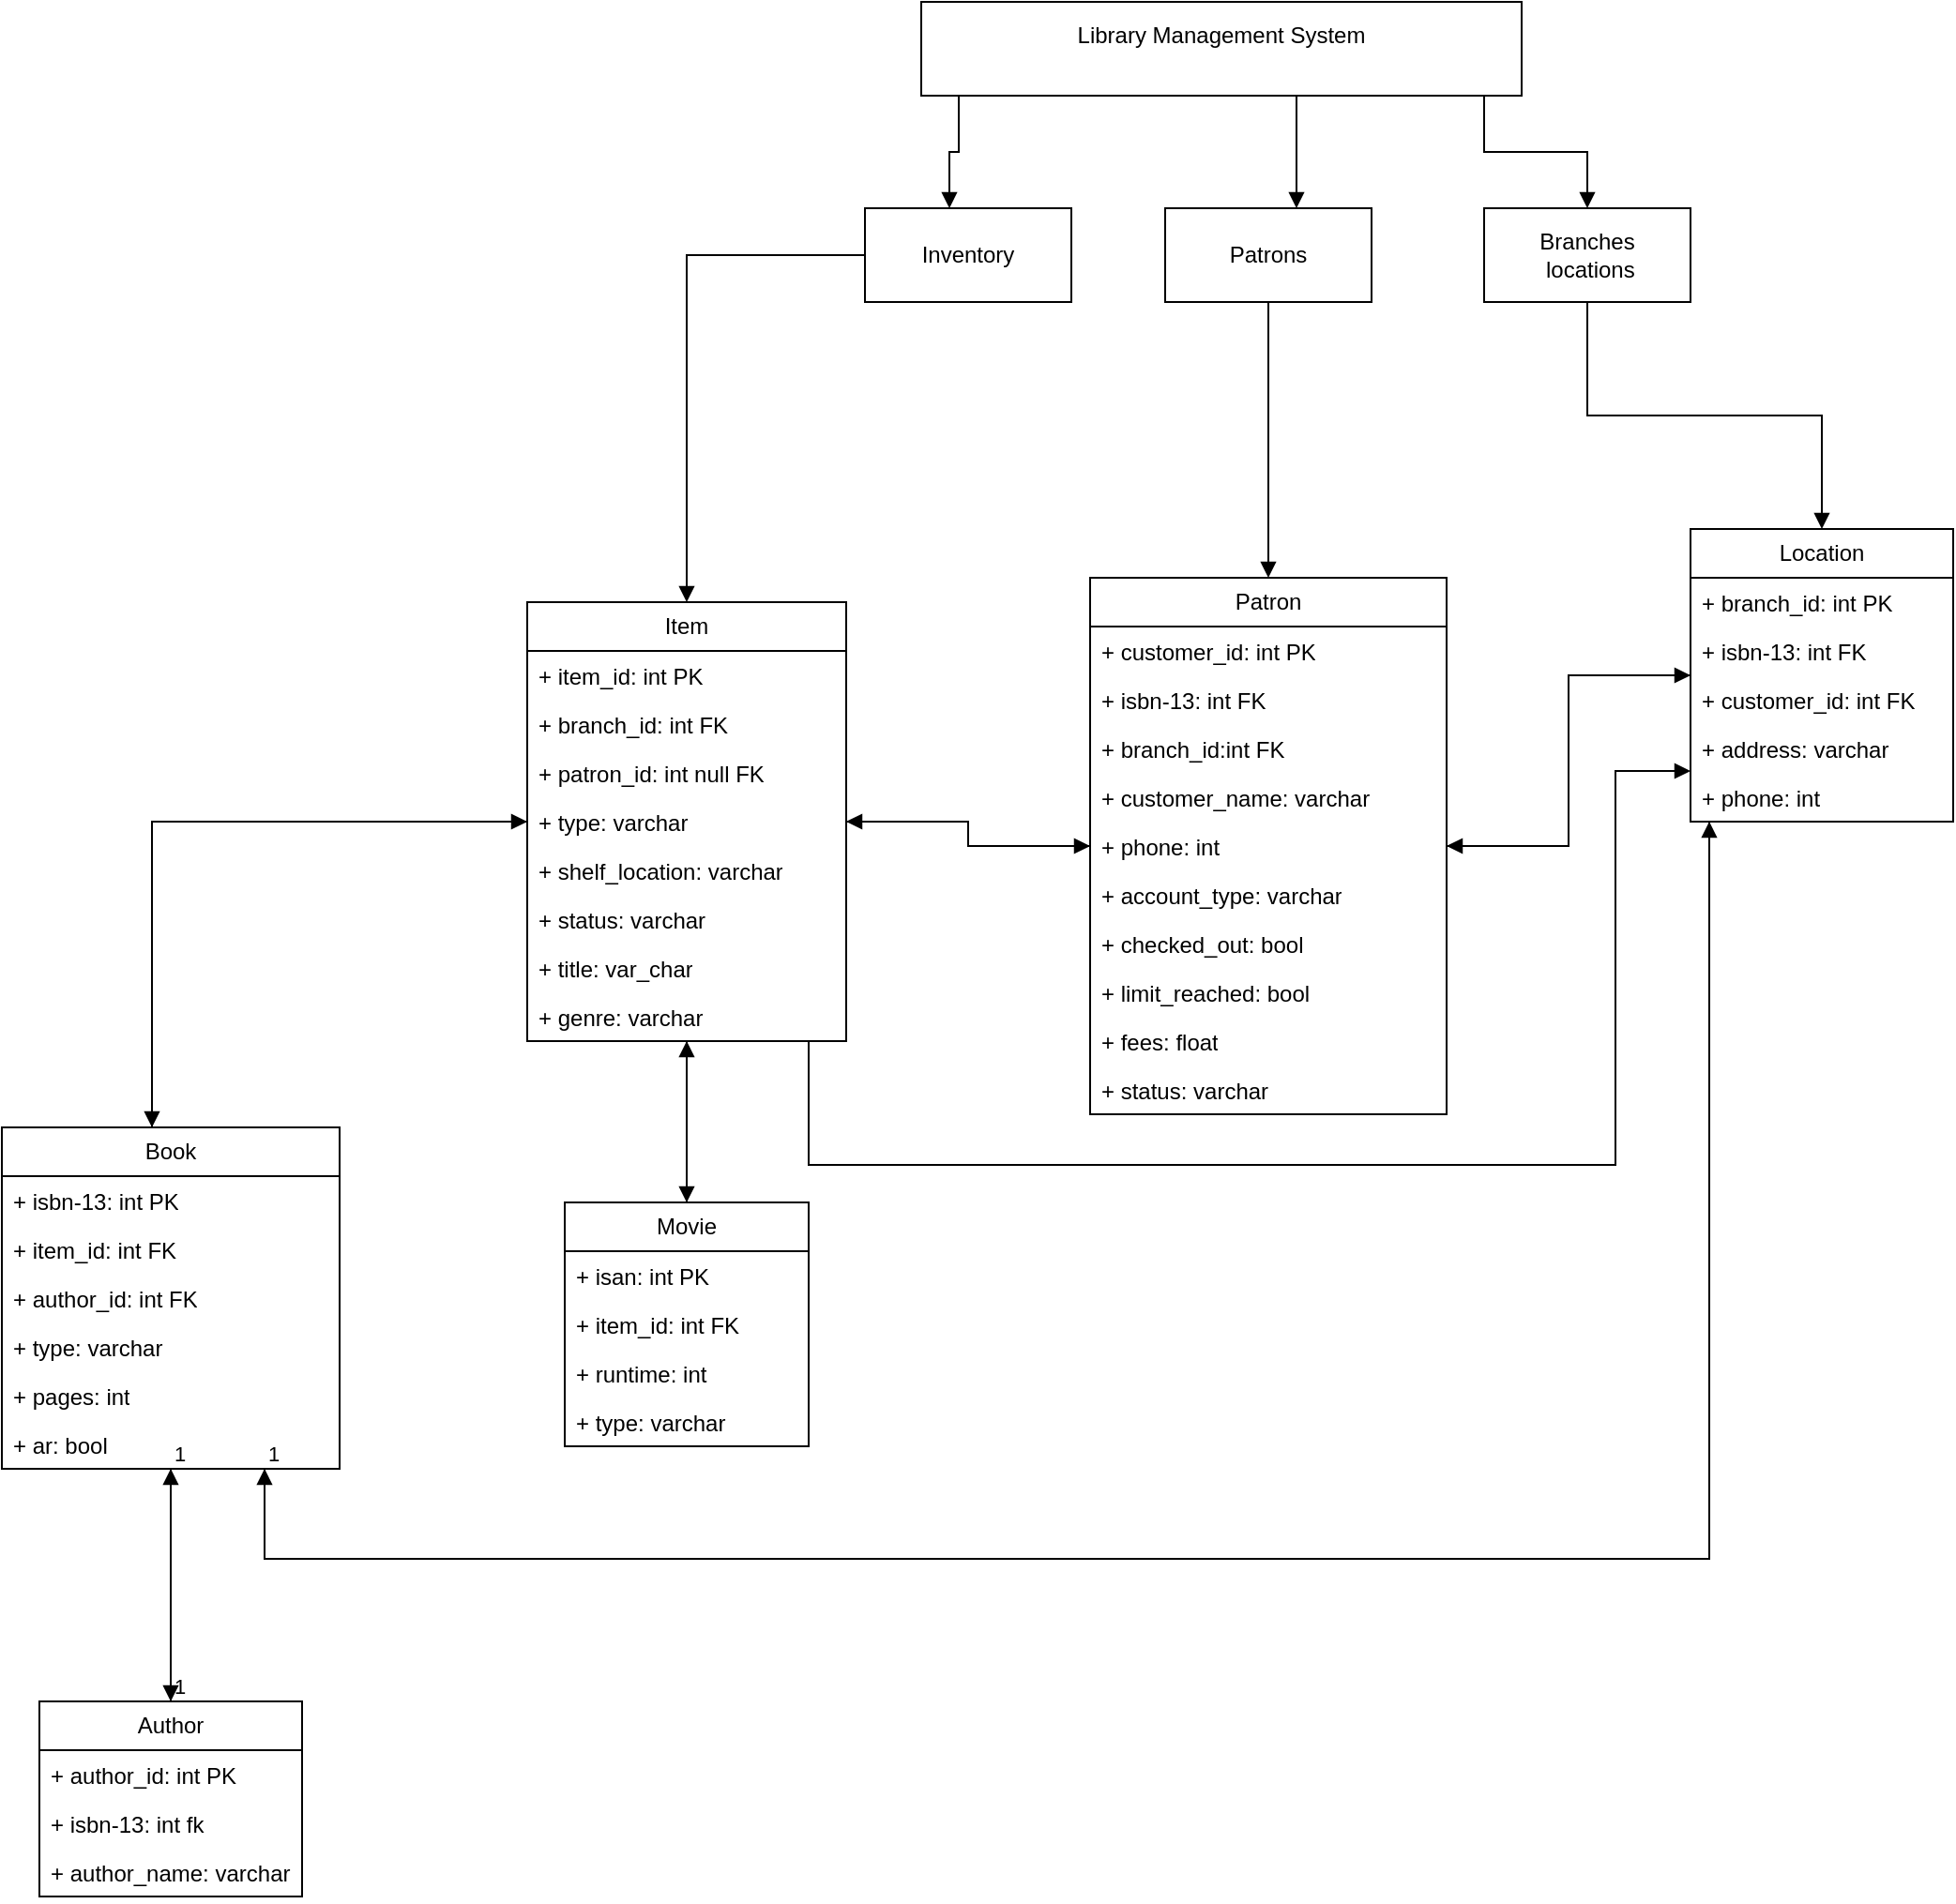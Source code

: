 <mxfile version="22.1.0" type="github">
  <diagram name="Page-1" id="hMO4qb0cswFvM7uDLJSF">
    <mxGraphModel dx="2284" dy="754" grid="1" gridSize="10" guides="1" tooltips="1" connect="1" arrows="1" fold="1" page="1" pageScale="1" pageWidth="850" pageHeight="1100" math="0" shadow="0">
      <root>
        <mxCell id="0" />
        <mxCell id="1" parent="0" />
        <mxCell id="Tta4W55mp46hSaF8Encr-2" value="&lt;div&gt;Library Management System&lt;/div&gt;&lt;div&gt;&lt;br&gt;&lt;/div&gt;" style="html=1;whiteSpace=wrap;" parent="1" vertex="1">
          <mxGeometry x="230" y="90" width="320" height="50" as="geometry" />
        </mxCell>
        <mxCell id="Tta4W55mp46hSaF8Encr-3" value="&lt;div&gt;Inventory&lt;/div&gt;" style="html=1;whiteSpace=wrap;" parent="1" vertex="1">
          <mxGeometry x="200" y="200" width="110" height="50" as="geometry" />
        </mxCell>
        <mxCell id="Tta4W55mp46hSaF8Encr-4" value="&lt;div&gt;Patrons&lt;/div&gt;" style="html=1;whiteSpace=wrap;" parent="1" vertex="1">
          <mxGeometry x="360" y="200" width="110" height="50" as="geometry" />
        </mxCell>
        <mxCell id="Tta4W55mp46hSaF8Encr-5" value="&lt;div&gt;Branches&lt;br&gt;&lt;/div&gt;&lt;div&gt;&amp;nbsp;locations&lt;/div&gt;" style="html=1;whiteSpace=wrap;" parent="1" vertex="1">
          <mxGeometry x="530" y="200" width="110" height="50" as="geometry" />
        </mxCell>
        <mxCell id="Tta4W55mp46hSaF8Encr-12" value="Book" style="swimlane;fontStyle=0;childLayout=stackLayout;horizontal=1;startSize=26;fillColor=none;horizontalStack=0;resizeParent=1;resizeParentMax=0;resizeLast=0;collapsible=1;marginBottom=0;whiteSpace=wrap;html=1;" parent="1" vertex="1">
          <mxGeometry x="-260" y="690" width="180" height="182" as="geometry" />
        </mxCell>
        <mxCell id="Tta4W55mp46hSaF8Encr-13" value="+ isbn-13: int PK" style="text;strokeColor=none;fillColor=none;align=left;verticalAlign=top;spacingLeft=4;spacingRight=4;overflow=hidden;rotatable=0;points=[[0,0.5],[1,0.5]];portConstraint=eastwest;whiteSpace=wrap;html=1;" parent="Tta4W55mp46hSaF8Encr-12" vertex="1">
          <mxGeometry y="26" width="180" height="26" as="geometry" />
        </mxCell>
        <mxCell id="Tta4W55mp46hSaF8Encr-83" value="+ item_id: int FK" style="text;strokeColor=none;fillColor=none;align=left;verticalAlign=top;spacingLeft=4;spacingRight=4;overflow=hidden;rotatable=0;points=[[0,0.5],[1,0.5]];portConstraint=eastwest;whiteSpace=wrap;html=1;" parent="Tta4W55mp46hSaF8Encr-12" vertex="1">
          <mxGeometry y="52" width="180" height="26" as="geometry" />
        </mxCell>
        <mxCell id="Tta4W55mp46hSaF8Encr-14" value="+ author_id: int FK" style="text;strokeColor=none;fillColor=none;align=left;verticalAlign=top;spacingLeft=4;spacingRight=4;overflow=hidden;rotatable=0;points=[[0,0.5],[1,0.5]];portConstraint=eastwest;whiteSpace=wrap;html=1;" parent="Tta4W55mp46hSaF8Encr-12" vertex="1">
          <mxGeometry y="78" width="180" height="26" as="geometry" />
        </mxCell>
        <mxCell id="Tta4W55mp46hSaF8Encr-73" value="+ type: varchar" style="text;strokeColor=none;fillColor=none;align=left;verticalAlign=top;spacingLeft=4;spacingRight=4;overflow=hidden;rotatable=0;points=[[0,0.5],[1,0.5]];portConstraint=eastwest;whiteSpace=wrap;html=1;" parent="Tta4W55mp46hSaF8Encr-12" vertex="1">
          <mxGeometry y="104" width="180" height="26" as="geometry" />
        </mxCell>
        <mxCell id="Tta4W55mp46hSaF8Encr-75" value="+ pages: int" style="text;strokeColor=none;fillColor=none;align=left;verticalAlign=top;spacingLeft=4;spacingRight=4;overflow=hidden;rotatable=0;points=[[0,0.5],[1,0.5]];portConstraint=eastwest;whiteSpace=wrap;html=1;" parent="Tta4W55mp46hSaF8Encr-12" vertex="1">
          <mxGeometry y="130" width="180" height="26" as="geometry" />
        </mxCell>
        <mxCell id="Tta4W55mp46hSaF8Encr-76" value="+ ar: bool" style="text;strokeColor=none;fillColor=none;align=left;verticalAlign=top;spacingLeft=4;spacingRight=4;overflow=hidden;rotatable=0;points=[[0,0.5],[1,0.5]];portConstraint=eastwest;whiteSpace=wrap;html=1;" parent="Tta4W55mp46hSaF8Encr-12" vertex="1">
          <mxGeometry y="156" width="180" height="26" as="geometry" />
        </mxCell>
        <mxCell id="Tta4W55mp46hSaF8Encr-18" value="Author" style="swimlane;fontStyle=0;childLayout=stackLayout;horizontal=1;startSize=26;fillColor=none;horizontalStack=0;resizeParent=1;resizeParentMax=0;resizeLast=0;collapsible=1;marginBottom=0;whiteSpace=wrap;html=1;" parent="1" vertex="1">
          <mxGeometry x="-240" y="996" width="140" height="104" as="geometry" />
        </mxCell>
        <mxCell id="Tta4W55mp46hSaF8Encr-19" value="+ author_id: int PK" style="text;strokeColor=none;fillColor=none;align=left;verticalAlign=top;spacingLeft=4;spacingRight=4;overflow=hidden;rotatable=0;points=[[0,0.5],[1,0.5]];portConstraint=eastwest;whiteSpace=wrap;html=1;" parent="Tta4W55mp46hSaF8Encr-18" vertex="1">
          <mxGeometry y="26" width="140" height="26" as="geometry" />
        </mxCell>
        <mxCell id="Tta4W55mp46hSaF8Encr-21" value="+ isbn-13: int fk" style="text;strokeColor=none;fillColor=none;align=left;verticalAlign=top;spacingLeft=4;spacingRight=4;overflow=hidden;rotatable=0;points=[[0,0.5],[1,0.5]];portConstraint=eastwest;whiteSpace=wrap;html=1;" parent="Tta4W55mp46hSaF8Encr-18" vertex="1">
          <mxGeometry y="52" width="140" height="26" as="geometry" />
        </mxCell>
        <mxCell id="Tta4W55mp46hSaF8Encr-20" value="+ author_name: varchar" style="text;strokeColor=none;fillColor=none;align=left;verticalAlign=top;spacingLeft=4;spacingRight=4;overflow=hidden;rotatable=0;points=[[0,0.5],[1,0.5]];portConstraint=eastwest;whiteSpace=wrap;html=1;" parent="Tta4W55mp46hSaF8Encr-18" vertex="1">
          <mxGeometry y="78" width="140" height="26" as="geometry" />
        </mxCell>
        <mxCell id="Tta4W55mp46hSaF8Encr-28" value="Patron" style="swimlane;fontStyle=0;childLayout=stackLayout;horizontal=1;startSize=26;fillColor=none;horizontalStack=0;resizeParent=1;resizeParentMax=0;resizeLast=0;collapsible=1;marginBottom=0;whiteSpace=wrap;html=1;" parent="1" vertex="1">
          <mxGeometry x="320" y="397" width="190" height="286" as="geometry" />
        </mxCell>
        <mxCell id="Tta4W55mp46hSaF8Encr-29" value="+ customer_id: int PK" style="text;strokeColor=none;fillColor=none;align=left;verticalAlign=top;spacingLeft=4;spacingRight=4;overflow=hidden;rotatable=0;points=[[0,0.5],[1,0.5]];portConstraint=eastwest;whiteSpace=wrap;html=1;" parent="Tta4W55mp46hSaF8Encr-28" vertex="1">
          <mxGeometry y="26" width="190" height="26" as="geometry" />
        </mxCell>
        <mxCell id="Tta4W55mp46hSaF8Encr-35" value="+ isbn-13: int FK" style="text;strokeColor=none;fillColor=none;align=left;verticalAlign=top;spacingLeft=4;spacingRight=4;overflow=hidden;rotatable=0;points=[[0,0.5],[1,0.5]];portConstraint=eastwest;whiteSpace=wrap;html=1;" parent="Tta4W55mp46hSaF8Encr-28" vertex="1">
          <mxGeometry y="52" width="190" height="26" as="geometry" />
        </mxCell>
        <mxCell id="Tta4W55mp46hSaF8Encr-36" value="+ branch_id:int FK" style="text;strokeColor=none;fillColor=none;align=left;verticalAlign=top;spacingLeft=4;spacingRight=4;overflow=hidden;rotatable=0;points=[[0,0.5],[1,0.5]];portConstraint=eastwest;whiteSpace=wrap;html=1;" parent="Tta4W55mp46hSaF8Encr-28" vertex="1">
          <mxGeometry y="78" width="190" height="26" as="geometry" />
        </mxCell>
        <mxCell id="Tta4W55mp46hSaF8Encr-30" value="+ customer_name: varchar" style="text;strokeColor=none;fillColor=none;align=left;verticalAlign=top;spacingLeft=4;spacingRight=4;overflow=hidden;rotatable=0;points=[[0,0.5],[1,0.5]];portConstraint=eastwest;whiteSpace=wrap;html=1;" parent="Tta4W55mp46hSaF8Encr-28" vertex="1">
          <mxGeometry y="104" width="190" height="26" as="geometry" />
        </mxCell>
        <mxCell id="Tta4W55mp46hSaF8Encr-31" value="+ phone: int" style="text;strokeColor=none;fillColor=none;align=left;verticalAlign=top;spacingLeft=4;spacingRight=4;overflow=hidden;rotatable=0;points=[[0,0.5],[1,0.5]];portConstraint=eastwest;whiteSpace=wrap;html=1;" parent="Tta4W55mp46hSaF8Encr-28" vertex="1">
          <mxGeometry y="130" width="190" height="26" as="geometry" />
        </mxCell>
        <mxCell id="Tta4W55mp46hSaF8Encr-32" value="+ account_type: varchar" style="text;strokeColor=none;fillColor=none;align=left;verticalAlign=top;spacingLeft=4;spacingRight=4;overflow=hidden;rotatable=0;points=[[0,0.5],[1,0.5]];portConstraint=eastwest;whiteSpace=wrap;html=1;" parent="Tta4W55mp46hSaF8Encr-28" vertex="1">
          <mxGeometry y="156" width="190" height="26" as="geometry" />
        </mxCell>
        <mxCell id="Tta4W55mp46hSaF8Encr-33" value="+ checked_out: bool" style="text;strokeColor=none;fillColor=none;align=left;verticalAlign=top;spacingLeft=4;spacingRight=4;overflow=hidden;rotatable=0;points=[[0,0.5],[1,0.5]];portConstraint=eastwest;whiteSpace=wrap;html=1;" parent="Tta4W55mp46hSaF8Encr-28" vertex="1">
          <mxGeometry y="182" width="190" height="26" as="geometry" />
        </mxCell>
        <mxCell id="Tta4W55mp46hSaF8Encr-34" value="+ limit_reached: bool" style="text;strokeColor=none;fillColor=none;align=left;verticalAlign=top;spacingLeft=4;spacingRight=4;overflow=hidden;rotatable=0;points=[[0,0.5],[1,0.5]];portConstraint=eastwest;whiteSpace=wrap;html=1;" parent="Tta4W55mp46hSaF8Encr-28" vertex="1">
          <mxGeometry y="208" width="190" height="26" as="geometry" />
        </mxCell>
        <mxCell id="Tta4W55mp46hSaF8Encr-37" value="+ fees: float" style="text;strokeColor=none;fillColor=none;align=left;verticalAlign=top;spacingLeft=4;spacingRight=4;overflow=hidden;rotatable=0;points=[[0,0.5],[1,0.5]];portConstraint=eastwest;whiteSpace=wrap;html=1;" parent="Tta4W55mp46hSaF8Encr-28" vertex="1">
          <mxGeometry y="234" width="190" height="26" as="geometry" />
        </mxCell>
        <mxCell id="Tta4W55mp46hSaF8Encr-38" value="&lt;div&gt;+ status: varchar&lt;/div&gt;" style="text;strokeColor=none;fillColor=none;align=left;verticalAlign=top;spacingLeft=4;spacingRight=4;overflow=hidden;rotatable=0;points=[[0,0.5],[1,0.5]];portConstraint=eastwest;whiteSpace=wrap;html=1;" parent="Tta4W55mp46hSaF8Encr-28" vertex="1">
          <mxGeometry y="260" width="190" height="26" as="geometry" />
        </mxCell>
        <mxCell id="Tta4W55mp46hSaF8Encr-43" value="" style="endArrow=block;endFill=1;html=1;edgeStyle=orthogonalEdgeStyle;align=left;verticalAlign=top;rounded=0;" parent="1" source="Tta4W55mp46hSaF8Encr-18" target="Tta4W55mp46hSaF8Encr-12" edge="1">
          <mxGeometry x="-1" relative="1" as="geometry">
            <mxPoint x="310" y="680" as="sourcePoint" />
            <mxPoint x="470" y="680" as="targetPoint" />
          </mxGeometry>
        </mxCell>
        <mxCell id="Tta4W55mp46hSaF8Encr-44" value="1" style="edgeLabel;resizable=0;html=1;align=left;verticalAlign=bottom;" parent="Tta4W55mp46hSaF8Encr-43" connectable="0" vertex="1">
          <mxGeometry x="-1" relative="1" as="geometry" />
        </mxCell>
        <mxCell id="Tta4W55mp46hSaF8Encr-45" value="" style="endArrow=block;endFill=1;html=1;edgeStyle=orthogonalEdgeStyle;align=left;verticalAlign=top;rounded=0;" parent="1" source="Tta4W55mp46hSaF8Encr-12" target="Tta4W55mp46hSaF8Encr-18" edge="1">
          <mxGeometry x="-1" relative="1" as="geometry">
            <mxPoint x="290" y="670" as="sourcePoint" />
            <mxPoint x="450" y="670" as="targetPoint" />
          </mxGeometry>
        </mxCell>
        <mxCell id="Tta4W55mp46hSaF8Encr-46" value="1" style="edgeLabel;resizable=0;html=1;align=left;verticalAlign=bottom;" parent="Tta4W55mp46hSaF8Encr-45" connectable="0" vertex="1">
          <mxGeometry x="-1" relative="1" as="geometry" />
        </mxCell>
        <mxCell id="Tta4W55mp46hSaF8Encr-47" value="" style="endArrow=block;endFill=1;html=1;edgeStyle=orthogonalEdgeStyle;align=left;verticalAlign=top;rounded=0;" parent="1" source="Tta4W55mp46hSaF8Encr-4" target="Tta4W55mp46hSaF8Encr-28" edge="1">
          <mxGeometry x="-1" relative="1" as="geometry">
            <mxPoint x="620" y="550" as="sourcePoint" />
            <mxPoint x="780" y="550" as="targetPoint" />
          </mxGeometry>
        </mxCell>
        <mxCell id="Tta4W55mp46hSaF8Encr-49" value="Location" style="swimlane;fontStyle=0;childLayout=stackLayout;horizontal=1;startSize=26;fillColor=none;horizontalStack=0;resizeParent=1;resizeParentMax=0;resizeLast=0;collapsible=1;marginBottom=0;whiteSpace=wrap;html=1;" parent="1" vertex="1">
          <mxGeometry x="640" y="371" width="140" height="156" as="geometry" />
        </mxCell>
        <mxCell id="Tta4W55mp46hSaF8Encr-50" value="+ branch_id: int PK" style="text;strokeColor=none;fillColor=none;align=left;verticalAlign=top;spacingLeft=4;spacingRight=4;overflow=hidden;rotatable=0;points=[[0,0.5],[1,0.5]];portConstraint=eastwest;whiteSpace=wrap;html=1;" parent="Tta4W55mp46hSaF8Encr-49" vertex="1">
          <mxGeometry y="26" width="140" height="26" as="geometry" />
        </mxCell>
        <mxCell id="Tta4W55mp46hSaF8Encr-52" value="+ isbn-13: int FK" style="text;strokeColor=none;fillColor=none;align=left;verticalAlign=top;spacingLeft=4;spacingRight=4;overflow=hidden;rotatable=0;points=[[0,0.5],[1,0.5]];portConstraint=eastwest;whiteSpace=wrap;html=1;" parent="Tta4W55mp46hSaF8Encr-49" vertex="1">
          <mxGeometry y="52" width="140" height="26" as="geometry" />
        </mxCell>
        <mxCell id="Tta4W55mp46hSaF8Encr-53" value="+ customer_id: int FK" style="text;strokeColor=none;fillColor=none;align=left;verticalAlign=top;spacingLeft=4;spacingRight=4;overflow=hidden;rotatable=0;points=[[0,0.5],[1,0.5]];portConstraint=eastwest;whiteSpace=wrap;html=1;" parent="Tta4W55mp46hSaF8Encr-49" vertex="1">
          <mxGeometry y="78" width="140" height="26" as="geometry" />
        </mxCell>
        <mxCell id="Tta4W55mp46hSaF8Encr-51" value="+ address: varchar" style="text;strokeColor=none;fillColor=none;align=left;verticalAlign=top;spacingLeft=4;spacingRight=4;overflow=hidden;rotatable=0;points=[[0,0.5],[1,0.5]];portConstraint=eastwest;whiteSpace=wrap;html=1;" parent="Tta4W55mp46hSaF8Encr-49" vertex="1">
          <mxGeometry y="104" width="140" height="26" as="geometry" />
        </mxCell>
        <mxCell id="Tta4W55mp46hSaF8Encr-54" value="+ phone: int" style="text;strokeColor=none;fillColor=none;align=left;verticalAlign=top;spacingLeft=4;spacingRight=4;overflow=hidden;rotatable=0;points=[[0,0.5],[1,0.5]];portConstraint=eastwest;whiteSpace=wrap;html=1;" parent="Tta4W55mp46hSaF8Encr-49" vertex="1">
          <mxGeometry y="130" width="140" height="26" as="geometry" />
        </mxCell>
        <mxCell id="Tta4W55mp46hSaF8Encr-56" value="" style="endArrow=block;endFill=1;html=1;edgeStyle=orthogonalEdgeStyle;align=left;verticalAlign=top;rounded=0;" parent="1" source="Tta4W55mp46hSaF8Encr-5" target="Tta4W55mp46hSaF8Encr-49" edge="1">
          <mxGeometry x="-1" relative="1" as="geometry">
            <mxPoint x="740" y="650" as="sourcePoint" />
            <mxPoint x="900" y="650" as="targetPoint" />
          </mxGeometry>
        </mxCell>
        <mxCell id="Tta4W55mp46hSaF8Encr-58" value="" style="endArrow=block;endFill=1;html=1;edgeStyle=orthogonalEdgeStyle;align=left;verticalAlign=top;rounded=0;" parent="1" source="Tta4W55mp46hSaF8Encr-49" target="Tta4W55mp46hSaF8Encr-12" edge="1">
          <mxGeometry x="-1" relative="1" as="geometry">
            <mxPoint x="500" y="750" as="sourcePoint" />
            <mxPoint x="660" y="750" as="targetPoint" />
            <Array as="points">
              <mxPoint x="650" y="920" />
              <mxPoint x="-120" y="920" />
            </Array>
          </mxGeometry>
        </mxCell>
        <mxCell id="Tta4W55mp46hSaF8Encr-60" value="" style="endArrow=block;endFill=1;html=1;edgeStyle=orthogonalEdgeStyle;align=left;verticalAlign=top;rounded=0;" parent="1" source="Tta4W55mp46hSaF8Encr-49" target="Tta4W55mp46hSaF8Encr-28" edge="1">
          <mxGeometry x="-1" relative="1" as="geometry">
            <mxPoint x="610" y="750" as="sourcePoint" />
            <mxPoint x="770" y="750" as="targetPoint" />
          </mxGeometry>
        </mxCell>
        <mxCell id="Tta4W55mp46hSaF8Encr-62" value="" style="endArrow=block;endFill=1;html=1;edgeStyle=orthogonalEdgeStyle;align=left;verticalAlign=top;rounded=0;" parent="1" source="Tta4W55mp46hSaF8Encr-12" target="Tta4W55mp46hSaF8Encr-49" edge="1">
          <mxGeometry x="-1" relative="1" as="geometry">
            <mxPoint x="350" y="760" as="sourcePoint" />
            <mxPoint x="510" y="760" as="targetPoint" />
            <Array as="points">
              <mxPoint x="-120" y="920" />
              <mxPoint x="650" y="920" />
            </Array>
          </mxGeometry>
        </mxCell>
        <mxCell id="Tta4W55mp46hSaF8Encr-63" value="1" style="edgeLabel;resizable=0;html=1;align=left;verticalAlign=bottom;" parent="Tta4W55mp46hSaF8Encr-62" connectable="0" vertex="1">
          <mxGeometry x="-1" relative="1" as="geometry" />
        </mxCell>
        <mxCell id="Tta4W55mp46hSaF8Encr-64" value="Item" style="swimlane;fontStyle=0;childLayout=stackLayout;horizontal=1;startSize=26;fillColor=none;horizontalStack=0;resizeParent=1;resizeParentMax=0;resizeLast=0;collapsible=1;marginBottom=0;whiteSpace=wrap;html=1;" parent="1" vertex="1">
          <mxGeometry x="20" y="410" width="170" height="234" as="geometry" />
        </mxCell>
        <mxCell id="Tta4W55mp46hSaF8Encr-65" value="+ item_id: int PK" style="text;strokeColor=none;fillColor=none;align=left;verticalAlign=top;spacingLeft=4;spacingRight=4;overflow=hidden;rotatable=0;points=[[0,0.5],[1,0.5]];portConstraint=eastwest;whiteSpace=wrap;html=1;" parent="Tta4W55mp46hSaF8Encr-64" vertex="1">
          <mxGeometry y="26" width="170" height="26" as="geometry" />
        </mxCell>
        <mxCell id="Tta4W55mp46hSaF8Encr-68" value="+ branch_id: int FK" style="text;strokeColor=none;fillColor=none;align=left;verticalAlign=top;spacingLeft=4;spacingRight=4;overflow=hidden;rotatable=0;points=[[0,0.5],[1,0.5]];portConstraint=eastwest;whiteSpace=wrap;html=1;" parent="Tta4W55mp46hSaF8Encr-64" vertex="1">
          <mxGeometry y="52" width="170" height="26" as="geometry" />
        </mxCell>
        <mxCell id="Tta4W55mp46hSaF8Encr-69" value="+ patron_id: int null FK" style="text;strokeColor=none;fillColor=none;align=left;verticalAlign=top;spacingLeft=4;spacingRight=4;overflow=hidden;rotatable=0;points=[[0,0.5],[1,0.5]];portConstraint=eastwest;whiteSpace=wrap;html=1;" parent="Tta4W55mp46hSaF8Encr-64" vertex="1">
          <mxGeometry y="78" width="170" height="26" as="geometry" />
        </mxCell>
        <mxCell id="Tta4W55mp46hSaF8Encr-66" value="+ type: varchar" style="text;strokeColor=none;fillColor=none;align=left;verticalAlign=top;spacingLeft=4;spacingRight=4;overflow=hidden;rotatable=0;points=[[0,0.5],[1,0.5]];portConstraint=eastwest;whiteSpace=wrap;html=1;" parent="Tta4W55mp46hSaF8Encr-64" vertex="1">
          <mxGeometry y="104" width="170" height="26" as="geometry" />
        </mxCell>
        <mxCell id="Tta4W55mp46hSaF8Encr-70" value="+ shelf_location: varchar" style="text;strokeColor=none;fillColor=none;align=left;verticalAlign=top;spacingLeft=4;spacingRight=4;overflow=hidden;rotatable=0;points=[[0,0.5],[1,0.5]];portConstraint=eastwest;whiteSpace=wrap;html=1;" parent="Tta4W55mp46hSaF8Encr-64" vertex="1">
          <mxGeometry y="130" width="170" height="26" as="geometry" />
        </mxCell>
        <mxCell id="Tta4W55mp46hSaF8Encr-67" value="+ status: varchar" style="text;strokeColor=none;fillColor=none;align=left;verticalAlign=top;spacingLeft=4;spacingRight=4;overflow=hidden;rotatable=0;points=[[0,0.5],[1,0.5]];portConstraint=eastwest;whiteSpace=wrap;html=1;" parent="Tta4W55mp46hSaF8Encr-64" vertex="1">
          <mxGeometry y="156" width="170" height="26" as="geometry" />
        </mxCell>
        <mxCell id="Tta4W55mp46hSaF8Encr-71" value="&lt;div&gt;+ title: var_char&lt;br&gt;&lt;/div&gt;" style="text;strokeColor=none;fillColor=none;align=left;verticalAlign=top;spacingLeft=4;spacingRight=4;overflow=hidden;rotatable=0;points=[[0,0.5],[1,0.5]];portConstraint=eastwest;whiteSpace=wrap;html=1;" parent="Tta4W55mp46hSaF8Encr-64" vertex="1">
          <mxGeometry y="182" width="170" height="26" as="geometry" />
        </mxCell>
        <mxCell id="Tta4W55mp46hSaF8Encr-74" value="+ genre: varchar" style="text;strokeColor=none;fillColor=none;align=left;verticalAlign=top;spacingLeft=4;spacingRight=4;overflow=hidden;rotatable=0;points=[[0,0.5],[1,0.5]];portConstraint=eastwest;whiteSpace=wrap;html=1;" parent="Tta4W55mp46hSaF8Encr-64" vertex="1">
          <mxGeometry y="208" width="170" height="26" as="geometry" />
        </mxCell>
        <mxCell id="Tta4W55mp46hSaF8Encr-77" value="Movie" style="swimlane;fontStyle=0;childLayout=stackLayout;horizontal=1;startSize=26;fillColor=none;horizontalStack=0;resizeParent=1;resizeParentMax=0;resizeLast=0;collapsible=1;marginBottom=0;whiteSpace=wrap;html=1;" parent="1" vertex="1">
          <mxGeometry x="40" y="730" width="130" height="130" as="geometry" />
        </mxCell>
        <mxCell id="Tta4W55mp46hSaF8Encr-78" value="+ isan: int PK" style="text;strokeColor=none;fillColor=none;align=left;verticalAlign=top;spacingLeft=4;spacingRight=4;overflow=hidden;rotatable=0;points=[[0,0.5],[1,0.5]];portConstraint=eastwest;whiteSpace=wrap;html=1;" parent="Tta4W55mp46hSaF8Encr-77" vertex="1">
          <mxGeometry y="26" width="130" height="26" as="geometry" />
        </mxCell>
        <mxCell id="Tta4W55mp46hSaF8Encr-84" value="+ item_id: int FK" style="text;strokeColor=none;fillColor=none;align=left;verticalAlign=top;spacingLeft=4;spacingRight=4;overflow=hidden;rotatable=0;points=[[0,0.5],[1,0.5]];portConstraint=eastwest;whiteSpace=wrap;html=1;" parent="Tta4W55mp46hSaF8Encr-77" vertex="1">
          <mxGeometry y="52" width="130" height="26" as="geometry" />
        </mxCell>
        <mxCell id="Tta4W55mp46hSaF8Encr-81" value="+ runtime: int" style="text;strokeColor=none;fillColor=none;align=left;verticalAlign=top;spacingLeft=4;spacingRight=4;overflow=hidden;rotatable=0;points=[[0,0.5],[1,0.5]];portConstraint=eastwest;whiteSpace=wrap;html=1;" parent="Tta4W55mp46hSaF8Encr-77" vertex="1">
          <mxGeometry y="78" width="130" height="26" as="geometry" />
        </mxCell>
        <mxCell id="Tta4W55mp46hSaF8Encr-85" value="&lt;div&gt;+ type: varchar&lt;/div&gt;" style="text;strokeColor=none;fillColor=none;align=left;verticalAlign=top;spacingLeft=4;spacingRight=4;overflow=hidden;rotatable=0;points=[[0,0.5],[1,0.5]];portConstraint=eastwest;whiteSpace=wrap;html=1;" parent="Tta4W55mp46hSaF8Encr-77" vertex="1">
          <mxGeometry y="104" width="130" height="26" as="geometry" />
        </mxCell>
        <mxCell id="Tta4W55mp46hSaF8Encr-88" value="" style="endArrow=block;endFill=1;html=1;edgeStyle=orthogonalEdgeStyle;align=left;verticalAlign=top;rounded=0;" parent="1" source="Tta4W55mp46hSaF8Encr-12" target="Tta4W55mp46hSaF8Encr-64" edge="1">
          <mxGeometry x="-1" relative="1" as="geometry">
            <mxPoint x="-200" y="420" as="sourcePoint" />
            <mxPoint x="-40" y="420" as="targetPoint" />
            <Array as="points">
              <mxPoint x="-180" y="527" />
            </Array>
          </mxGeometry>
        </mxCell>
        <mxCell id="Tta4W55mp46hSaF8Encr-90" value="" style="endArrow=block;endFill=1;html=1;edgeStyle=orthogonalEdgeStyle;align=left;verticalAlign=top;rounded=0;" parent="1" source="Tta4W55mp46hSaF8Encr-77" target="Tta4W55mp46hSaF8Encr-64" edge="1">
          <mxGeometry x="-1" relative="1" as="geometry">
            <mxPoint y="470" as="sourcePoint" />
            <mxPoint x="160" y="470" as="targetPoint" />
          </mxGeometry>
        </mxCell>
        <mxCell id="Tta4W55mp46hSaF8Encr-92" value="" style="endArrow=block;endFill=1;html=1;edgeStyle=orthogonalEdgeStyle;align=left;verticalAlign=top;rounded=0;" parent="1" source="Tta4W55mp46hSaF8Encr-64" target="Tta4W55mp46hSaF8Encr-12" edge="1">
          <mxGeometry x="-1" relative="1" as="geometry">
            <mxPoint x="-250" y="400" as="sourcePoint" />
            <mxPoint x="-90" y="400" as="targetPoint" />
            <Array as="points">
              <mxPoint x="-180" y="527" />
            </Array>
          </mxGeometry>
        </mxCell>
        <mxCell id="Tta4W55mp46hSaF8Encr-94" value="" style="endArrow=block;endFill=1;html=1;edgeStyle=orthogonalEdgeStyle;align=left;verticalAlign=top;rounded=0;" parent="1" source="Tta4W55mp46hSaF8Encr-64" target="Tta4W55mp46hSaF8Encr-77" edge="1">
          <mxGeometry x="-1" relative="1" as="geometry">
            <mxPoint x="50" y="460" as="sourcePoint" />
            <mxPoint x="210" y="460" as="targetPoint" />
          </mxGeometry>
        </mxCell>
        <mxCell id="Tta4W55mp46hSaF8Encr-96" value="" style="endArrow=block;endFill=1;html=1;edgeStyle=orthogonalEdgeStyle;align=left;verticalAlign=top;rounded=0;" parent="1" source="Tta4W55mp46hSaF8Encr-28" target="Tta4W55mp46hSaF8Encr-49" edge="1">
          <mxGeometry x="-1" relative="1" as="geometry">
            <mxPoint x="450" y="920" as="sourcePoint" />
            <mxPoint x="610" y="920" as="targetPoint" />
            <Array as="points">
              <mxPoint x="575" y="540" />
              <mxPoint x="575" y="449" />
            </Array>
          </mxGeometry>
        </mxCell>
        <mxCell id="Tta4W55mp46hSaF8Encr-98" value="" style="endArrow=block;endFill=1;html=1;edgeStyle=orthogonalEdgeStyle;align=left;verticalAlign=top;rounded=0;" parent="1" source="Tta4W55mp46hSaF8Encr-3" target="Tta4W55mp46hSaF8Encr-64" edge="1">
          <mxGeometry x="-1" relative="1" as="geometry">
            <mxPoint x="-70" y="240" as="sourcePoint" />
            <mxPoint x="90" y="240" as="targetPoint" />
          </mxGeometry>
        </mxCell>
        <mxCell id="7yYvCpcuSzcjkcbV2fSD-2" value="" style="endArrow=block;endFill=1;html=1;edgeStyle=orthogonalEdgeStyle;align=left;verticalAlign=top;rounded=0;" parent="1" source="Tta4W55mp46hSaF8Encr-64" target="Tta4W55mp46hSaF8Encr-28" edge="1">
          <mxGeometry x="-1" relative="1" as="geometry">
            <mxPoint x="280" y="730" as="sourcePoint" />
            <mxPoint x="440" y="730" as="targetPoint" />
          </mxGeometry>
        </mxCell>
        <mxCell id="7yYvCpcuSzcjkcbV2fSD-7" value="" style="endArrow=block;endFill=1;html=1;edgeStyle=orthogonalEdgeStyle;align=left;verticalAlign=top;rounded=0;" parent="1" source="Tta4W55mp46hSaF8Encr-28" target="Tta4W55mp46hSaF8Encr-64" edge="1">
          <mxGeometry x="-1" relative="1" as="geometry">
            <mxPoint x="300" y="730" as="sourcePoint" />
            <mxPoint x="460" y="730" as="targetPoint" />
          </mxGeometry>
        </mxCell>
        <mxCell id="7yYvCpcuSzcjkcbV2fSD-8" value="" style="endArrow=block;endFill=1;html=1;edgeStyle=orthogonalEdgeStyle;align=left;verticalAlign=top;rounded=0;" parent="1" source="Tta4W55mp46hSaF8Encr-64" target="Tta4W55mp46hSaF8Encr-49" edge="1">
          <mxGeometry x="-1" relative="1" as="geometry">
            <mxPoint x="340" y="820" as="sourcePoint" />
            <mxPoint x="500" y="820" as="targetPoint" />
            <Array as="points">
              <mxPoint x="170" y="710" />
              <mxPoint x="600" y="710" />
              <mxPoint x="600" y="500" />
            </Array>
          </mxGeometry>
        </mxCell>
        <mxCell id="7yYvCpcuSzcjkcbV2fSD-13" value="" style="endArrow=block;endFill=1;html=1;edgeStyle=orthogonalEdgeStyle;align=left;verticalAlign=top;rounded=0;" parent="1" source="Tta4W55mp46hSaF8Encr-2" target="Tta4W55mp46hSaF8Encr-4" edge="1">
          <mxGeometry x="-1" relative="1" as="geometry">
            <mxPoint x="590" y="180" as="sourcePoint" />
            <mxPoint x="785" y="240" as="targetPoint" />
            <Array as="points">
              <mxPoint x="430" y="160" />
              <mxPoint x="430" y="160" />
            </Array>
          </mxGeometry>
        </mxCell>
        <mxCell id="7yYvCpcuSzcjkcbV2fSD-14" value="" style="endArrow=block;endFill=1;html=1;edgeStyle=orthogonalEdgeStyle;align=left;verticalAlign=top;rounded=0;" parent="1" source="Tta4W55mp46hSaF8Encr-2" target="Tta4W55mp46hSaF8Encr-5" edge="1">
          <mxGeometry x="-1" relative="1" as="geometry">
            <mxPoint x="590" y="100" as="sourcePoint" />
            <mxPoint x="785" y="160" as="targetPoint" />
            <Array as="points">
              <mxPoint x="530" y="170" />
              <mxPoint x="585" y="170" />
            </Array>
          </mxGeometry>
        </mxCell>
        <mxCell id="7yYvCpcuSzcjkcbV2fSD-15" value="" style="endArrow=block;endFill=1;html=1;edgeStyle=orthogonalEdgeStyle;align=left;verticalAlign=top;rounded=0;" parent="1" source="Tta4W55mp46hSaF8Encr-2" target="Tta4W55mp46hSaF8Encr-3" edge="1">
          <mxGeometry x="-1" relative="1" as="geometry">
            <mxPoint x="600" y="110" as="sourcePoint" />
            <mxPoint x="795" y="170" as="targetPoint" />
            <Array as="points">
              <mxPoint x="250" y="170" />
              <mxPoint x="245" y="170" />
            </Array>
          </mxGeometry>
        </mxCell>
      </root>
    </mxGraphModel>
  </diagram>
</mxfile>
